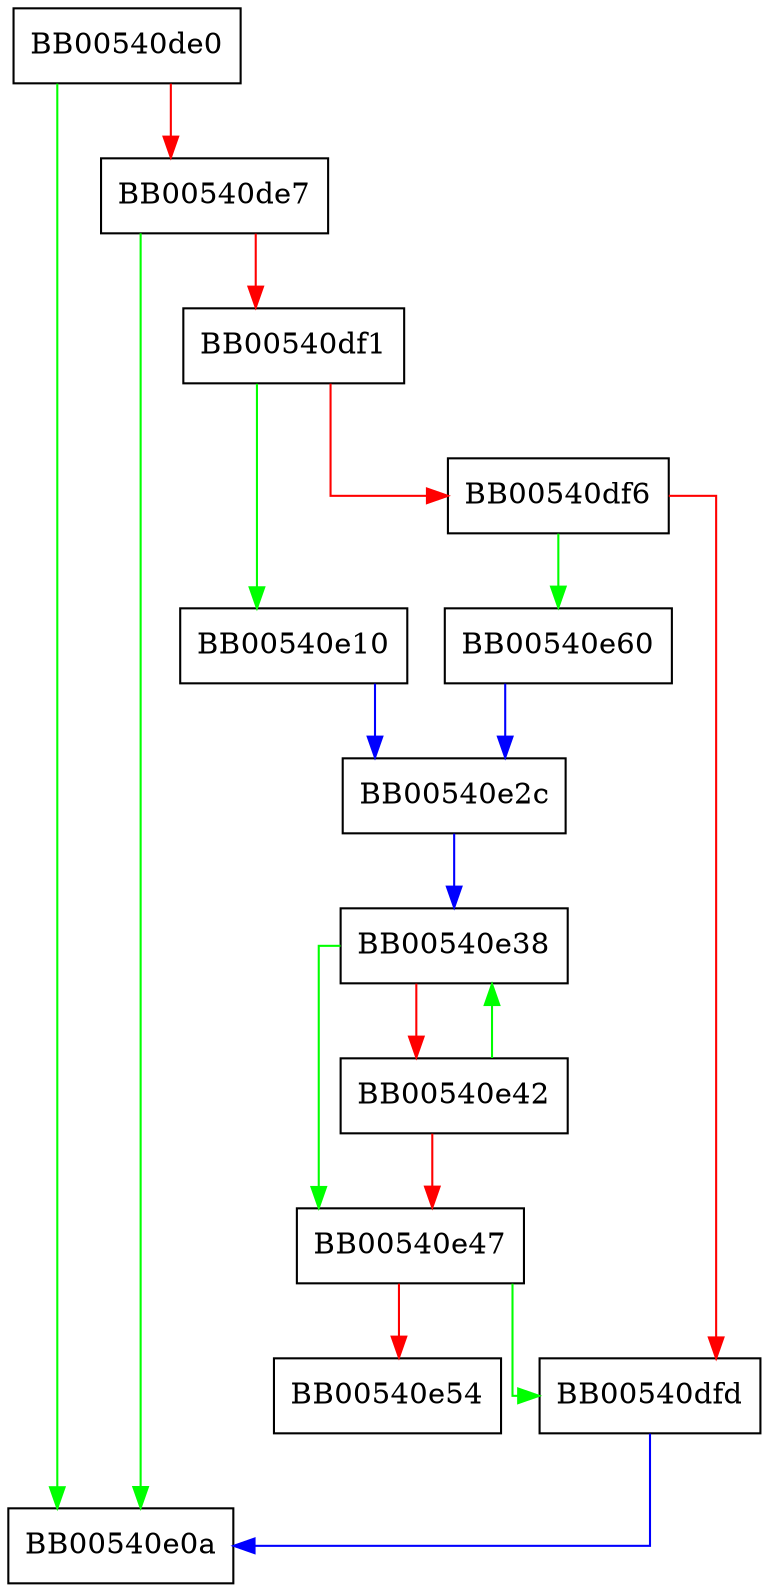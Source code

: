 digraph BN_mask_bits {
  node [shape="box"];
  graph [splines=ortho];
  BB00540de0 -> BB00540e0a [color="green"];
  BB00540de0 -> BB00540de7 [color="red"];
  BB00540de7 -> BB00540e0a [color="green"];
  BB00540de7 -> BB00540df1 [color="red"];
  BB00540df1 -> BB00540e10 [color="green"];
  BB00540df1 -> BB00540df6 [color="red"];
  BB00540df6 -> BB00540e60 [color="green"];
  BB00540df6 -> BB00540dfd [color="red"];
  BB00540dfd -> BB00540e0a [color="blue"];
  BB00540e10 -> BB00540e2c [color="blue"];
  BB00540e2c -> BB00540e38 [color="blue"];
  BB00540e38 -> BB00540e47 [color="green"];
  BB00540e38 -> BB00540e42 [color="red"];
  BB00540e42 -> BB00540e38 [color="green"];
  BB00540e42 -> BB00540e47 [color="red"];
  BB00540e47 -> BB00540dfd [color="green"];
  BB00540e47 -> BB00540e54 [color="red"];
  BB00540e60 -> BB00540e2c [color="blue"];
}